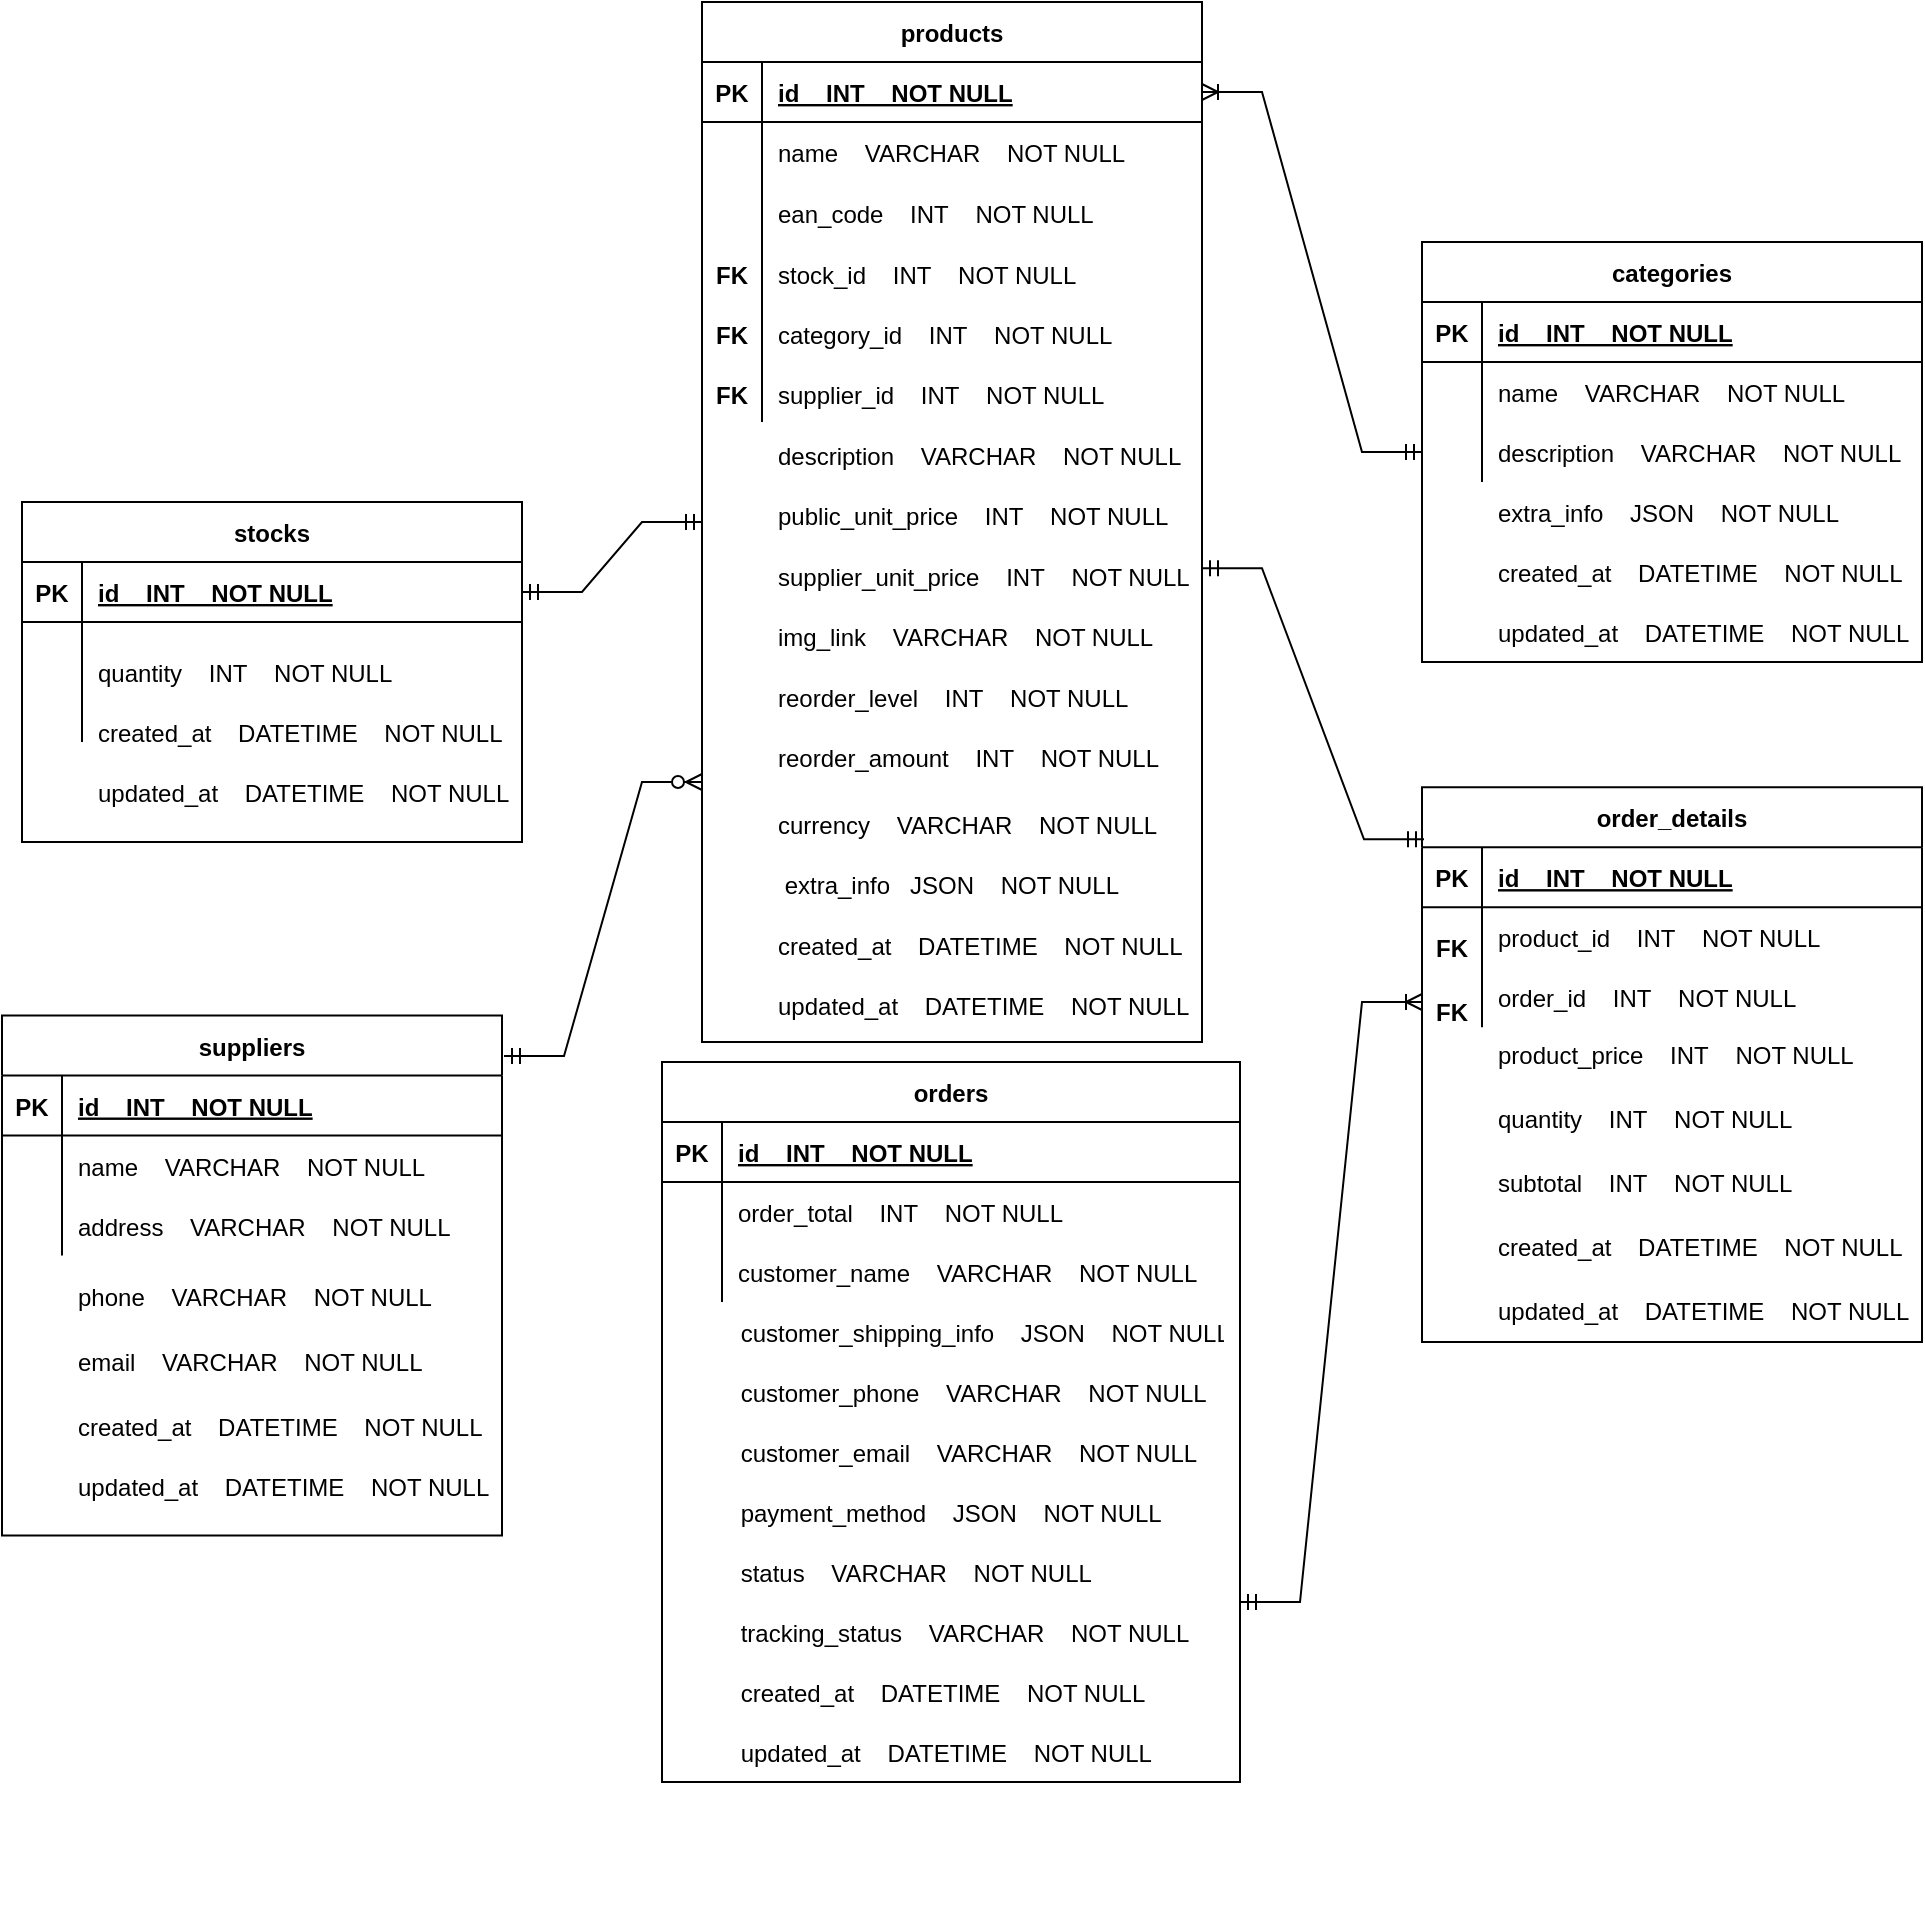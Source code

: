 <mxfile version="26.0.5">
  <diagram id="R2lEEEUBdFMjLlhIrx00" name="Page-1">
    <mxGraphModel dx="2074" dy="624" grid="1" gridSize="10" guides="1" tooltips="1" connect="1" arrows="1" fold="1" page="1" pageScale="1" pageWidth="850" pageHeight="1100" math="0" shadow="0" extFonts="Permanent Marker^https://fonts.googleapis.com/css?family=Permanent+Marker">
      <root>
        <mxCell id="0" />
        <mxCell id="1" parent="0" />
        <mxCell id="oDCol93xk47E9iByFCbb-89" value="" style="group;fontFamily=Helvetica;" parent="1" vertex="1" connectable="0">
          <mxGeometry x="-210" y="510" width="250" height="266.75" as="geometry" />
        </mxCell>
        <mxCell id="O599vIxPyZ5ag_olLyhW-19" value="" style="group;fontFamily=Helvetica;" parent="oDCol93xk47E9iByFCbb-89" vertex="1" connectable="0">
          <mxGeometry y="6.75" width="250" height="260" as="geometry" />
        </mxCell>
        <mxCell id="C-vyLk0tnHw3VtMMgP7b-13" value="suppliers" style="shape=table;startSize=30;container=1;collapsible=1;childLayout=tableLayout;fixedRows=1;rowLines=0;fontStyle=1;align=center;resizeLast=1;" parent="O599vIxPyZ5ag_olLyhW-19" vertex="1">
          <mxGeometry width="250" height="260" as="geometry" />
        </mxCell>
        <mxCell id="C-vyLk0tnHw3VtMMgP7b-14" value="" style="shape=partialRectangle;collapsible=0;dropTarget=0;pointerEvents=0;fillColor=none;points=[[0,0.5],[1,0.5]];portConstraint=eastwest;top=0;left=0;right=0;bottom=1;fontFamily=Helvetica;" parent="C-vyLk0tnHw3VtMMgP7b-13" vertex="1">
          <mxGeometry y="30" width="250" height="30" as="geometry" />
        </mxCell>
        <mxCell id="C-vyLk0tnHw3VtMMgP7b-15" value="PK" style="shape=partialRectangle;overflow=hidden;connectable=0;fillColor=none;top=0;left=0;bottom=0;right=0;fontStyle=1;fontFamily=Helvetica;" parent="C-vyLk0tnHw3VtMMgP7b-14" vertex="1">
          <mxGeometry width="30" height="30" as="geometry">
            <mxRectangle width="30" height="30" as="alternateBounds" />
          </mxGeometry>
        </mxCell>
        <mxCell id="C-vyLk0tnHw3VtMMgP7b-16" value="id    INT    NOT NULL" style="shape=partialRectangle;overflow=hidden;connectable=0;fillColor=none;top=0;left=0;bottom=0;right=0;align=left;spacingLeft=6;fontStyle=5;fontFamily=Helvetica;" parent="C-vyLk0tnHw3VtMMgP7b-14" vertex="1">
          <mxGeometry x="30" width="220" height="30" as="geometry">
            <mxRectangle width="220" height="30" as="alternateBounds" />
          </mxGeometry>
        </mxCell>
        <mxCell id="C-vyLk0tnHw3VtMMgP7b-17" value="" style="shape=partialRectangle;collapsible=0;dropTarget=0;pointerEvents=0;fillColor=none;points=[[0,0.5],[1,0.5]];portConstraint=eastwest;top=0;left=0;right=0;bottom=0;fontFamily=Helvetica;" parent="C-vyLk0tnHw3VtMMgP7b-13" vertex="1">
          <mxGeometry y="60" width="250" height="30" as="geometry" />
        </mxCell>
        <mxCell id="C-vyLk0tnHw3VtMMgP7b-18" value="" style="shape=partialRectangle;overflow=hidden;connectable=0;fillColor=none;top=0;left=0;bottom=0;right=0;fontFamily=Helvetica;" parent="C-vyLk0tnHw3VtMMgP7b-17" vertex="1">
          <mxGeometry width="30" height="30" as="geometry">
            <mxRectangle width="30" height="30" as="alternateBounds" />
          </mxGeometry>
        </mxCell>
        <mxCell id="C-vyLk0tnHw3VtMMgP7b-19" value="name    VARCHAR    NOT NULL" style="shape=partialRectangle;overflow=hidden;connectable=0;fillColor=none;top=0;left=0;bottom=0;right=0;align=left;spacingLeft=6;fontFamily=Helvetica;" parent="C-vyLk0tnHw3VtMMgP7b-17" vertex="1">
          <mxGeometry x="30" width="220" height="30" as="geometry">
            <mxRectangle width="220" height="30" as="alternateBounds" />
          </mxGeometry>
        </mxCell>
        <mxCell id="C-vyLk0tnHw3VtMMgP7b-20" value="" style="shape=partialRectangle;collapsible=0;dropTarget=0;pointerEvents=0;fillColor=none;points=[[0,0.5],[1,0.5]];portConstraint=eastwest;top=0;left=0;right=0;bottom=0;fontFamily=Helvetica;" parent="C-vyLk0tnHw3VtMMgP7b-13" vertex="1">
          <mxGeometry y="90" width="250" height="30" as="geometry" />
        </mxCell>
        <mxCell id="C-vyLk0tnHw3VtMMgP7b-21" value="" style="shape=partialRectangle;overflow=hidden;connectable=0;fillColor=none;top=0;left=0;bottom=0;right=0;fontFamily=Helvetica;" parent="C-vyLk0tnHw3VtMMgP7b-20" vertex="1">
          <mxGeometry width="30" height="30" as="geometry">
            <mxRectangle width="30" height="30" as="alternateBounds" />
          </mxGeometry>
        </mxCell>
        <mxCell id="C-vyLk0tnHw3VtMMgP7b-22" value="address    VARCHAR    NOT NULL" style="shape=partialRectangle;overflow=hidden;connectable=0;fillColor=none;top=0;left=0;bottom=0;right=0;align=left;spacingLeft=6;fontFamily=Helvetica;" parent="C-vyLk0tnHw3VtMMgP7b-20" vertex="1">
          <mxGeometry x="30" width="220" height="30" as="geometry">
            <mxRectangle width="220" height="30" as="alternateBounds" />
          </mxGeometry>
        </mxCell>
        <mxCell id="O599vIxPyZ5ag_olLyhW-18" value="" style="group;fontFamily=Helvetica;" parent="O599vIxPyZ5ag_olLyhW-19" vertex="1" connectable="0">
          <mxGeometry x="30" y="120" width="220" height="70" as="geometry" />
        </mxCell>
        <mxCell id="oDCol93xk47E9iByFCbb-34" value="phone    VARCHAR    NOT NULL" style="shape=partialRectangle;overflow=hidden;connectable=0;fillColor=none;top=0;left=0;bottom=0;right=0;align=left;spacingLeft=6;fontFamily=Helvetica;" parent="O599vIxPyZ5ag_olLyhW-18" vertex="1">
          <mxGeometry width="220" height="40" as="geometry">
            <mxRectangle width="220" height="30" as="alternateBounds" />
          </mxGeometry>
        </mxCell>
        <mxCell id="oDCol93xk47E9iByFCbb-35" value="email    VARCHAR    NOT NULL" style="shape=partialRectangle;overflow=hidden;connectable=0;fillColor=none;top=0;left=0;bottom=0;right=0;align=left;spacingLeft=6;fontFamily=Helvetica;" parent="O599vIxPyZ5ag_olLyhW-18" vertex="1">
          <mxGeometry y="35" width="220" height="35" as="geometry">
            <mxRectangle width="220" height="30" as="alternateBounds" />
          </mxGeometry>
        </mxCell>
        <mxCell id="CiDl6XAIIdeiYuVBN_p--7" value="created_at    DATETIME    NOT NULL" style="shape=partialRectangle;overflow=hidden;connectable=0;fillColor=none;top=0;left=0;bottom=0;right=0;align=left;spacingLeft=6;fontFamily=Helvetica;" parent="O599vIxPyZ5ag_olLyhW-19" vertex="1">
          <mxGeometry x="30" y="190" width="220" height="30" as="geometry">
            <mxRectangle width="220" height="30" as="alternateBounds" />
          </mxGeometry>
        </mxCell>
        <mxCell id="CiDl6XAIIdeiYuVBN_p--8" value="updated_at    DATETIME    NOT NULL" style="shape=partialRectangle;overflow=hidden;connectable=0;fillColor=none;top=0;left=0;bottom=0;right=0;align=left;spacingLeft=6;fontFamily=Helvetica;" parent="O599vIxPyZ5ag_olLyhW-19" vertex="1">
          <mxGeometry x="30" y="220" width="220" height="30" as="geometry">
            <mxRectangle width="220" height="30" as="alternateBounds" />
          </mxGeometry>
        </mxCell>
        <mxCell id="kDhygVRO_tqBMdC2wP5P-2" value="" style="group;fontFamily=Helvetica;" parent="1" vertex="1" connectable="0">
          <mxGeometry x="140" y="40" width="610" height="650" as="geometry" />
        </mxCell>
        <mxCell id="C-vyLk0tnHw3VtMMgP7b-23" value="products" style="shape=table;startSize=30;container=1;collapsible=1;childLayout=tableLayout;fixedRows=1;rowLines=0;fontStyle=1;align=center;resizeLast=1;" parent="kDhygVRO_tqBMdC2wP5P-2" vertex="1">
          <mxGeometry y="-30" width="250" height="520" as="geometry">
            <mxRectangle width="90" height="30" as="alternateBounds" />
          </mxGeometry>
        </mxCell>
        <mxCell id="C-vyLk0tnHw3VtMMgP7b-24" value="" style="shape=partialRectangle;collapsible=0;dropTarget=0;pointerEvents=0;fillColor=none;points=[[0,0.5],[1,0.5]];portConstraint=eastwest;top=0;left=0;right=0;bottom=1;fontFamily=Helvetica;" parent="C-vyLk0tnHw3VtMMgP7b-23" vertex="1">
          <mxGeometry y="30" width="250" height="30" as="geometry" />
        </mxCell>
        <mxCell id="C-vyLk0tnHw3VtMMgP7b-25" value="PK" style="shape=partialRectangle;overflow=hidden;connectable=0;fillColor=none;top=0;left=0;bottom=0;right=0;fontStyle=1;fontFamily=Helvetica;" parent="C-vyLk0tnHw3VtMMgP7b-24" vertex="1">
          <mxGeometry width="30" height="30" as="geometry">
            <mxRectangle width="30" height="30" as="alternateBounds" />
          </mxGeometry>
        </mxCell>
        <mxCell id="C-vyLk0tnHw3VtMMgP7b-26" value="id    INT    NOT NULL " style="shape=partialRectangle;overflow=hidden;connectable=0;fillColor=none;top=0;left=0;bottom=0;right=0;align=left;spacingLeft=6;fontStyle=5;fontFamily=Helvetica;" parent="C-vyLk0tnHw3VtMMgP7b-24" vertex="1">
          <mxGeometry x="30" width="220" height="30" as="geometry">
            <mxRectangle width="220" height="30" as="alternateBounds" />
          </mxGeometry>
        </mxCell>
        <mxCell id="C-vyLk0tnHw3VtMMgP7b-27" value="" style="shape=partialRectangle;collapsible=0;dropTarget=0;pointerEvents=0;fillColor=none;points=[[0,0.5],[1,0.5]];portConstraint=eastwest;top=0;left=0;right=0;bottom=0;fontFamily=Helvetica;" parent="C-vyLk0tnHw3VtMMgP7b-23" vertex="1">
          <mxGeometry y="60" width="250" height="30" as="geometry" />
        </mxCell>
        <mxCell id="C-vyLk0tnHw3VtMMgP7b-28" value="" style="shape=partialRectangle;overflow=hidden;connectable=0;fillColor=none;top=0;left=0;bottom=0;right=0;fontFamily=Helvetica;" parent="C-vyLk0tnHw3VtMMgP7b-27" vertex="1">
          <mxGeometry width="30" height="30" as="geometry">
            <mxRectangle width="30" height="30" as="alternateBounds" />
          </mxGeometry>
        </mxCell>
        <mxCell id="C-vyLk0tnHw3VtMMgP7b-29" value="name    VARCHAR    NOT NULL" style="shape=partialRectangle;overflow=hidden;connectable=0;fillColor=none;top=0;left=0;bottom=0;right=0;align=left;spacingLeft=6;fontFamily=Helvetica;" parent="C-vyLk0tnHw3VtMMgP7b-27" vertex="1">
          <mxGeometry x="30" width="220" height="30" as="geometry">
            <mxRectangle width="220" height="30" as="alternateBounds" />
          </mxGeometry>
        </mxCell>
        <mxCell id="oDCol93xk47E9iByFCbb-23" value="description    VARCHAR    NOT NULL" style="shape=partialRectangle;overflow=hidden;connectable=0;fillColor=none;top=0;left=0;bottom=0;right=0;align=left;spacingLeft=6;fontFamily=Helvetica;" parent="kDhygVRO_tqBMdC2wP5P-2" vertex="1">
          <mxGeometry x="30" y="181.286" width="220" height="30.214" as="geometry" />
        </mxCell>
        <mxCell id="oDCol93xk47E9iByFCbb-24" value="public_unit_price    INT    NOT NULL" style="shape=partialRectangle;overflow=hidden;connectable=0;fillColor=none;top=0;left=0;bottom=0;right=0;align=left;spacingLeft=6;fontFamily=Helvetica;" parent="kDhygVRO_tqBMdC2wP5P-2" vertex="1">
          <mxGeometry x="30" y="211.5" width="220" height="30.214" as="geometry" />
        </mxCell>
        <mxCell id="oDCol93xk47E9iByFCbb-25" value="supplier_unit_price    INT    NOT NULL" style="shape=partialRectangle;overflow=hidden;connectable=0;fillColor=none;top=0;left=0;bottom=0;right=0;align=left;spacingLeft=6;fontFamily=Helvetica;" parent="kDhygVRO_tqBMdC2wP5P-2" vertex="1">
          <mxGeometry x="30" y="241.714" width="220" height="30.214" as="geometry" />
        </mxCell>
        <mxCell id="oDCol93xk47E9iByFCbb-26" value="created_at    DATETIME    NOT NULL" style="shape=partialRectangle;overflow=hidden;connectable=0;fillColor=none;top=0;left=0;bottom=0;right=0;align=left;spacingLeft=6;fontFamily=Helvetica;" parent="kDhygVRO_tqBMdC2wP5P-2" vertex="1">
          <mxGeometry x="30" y="426.251" width="220" height="30.214" as="geometry" />
        </mxCell>
        <mxCell id="oDCol93xk47E9iByFCbb-27" value="reorder_level    INT    NOT NULL" style="shape=partialRectangle;overflow=hidden;connectable=0;fillColor=none;top=0;left=0;bottom=0;right=0;align=left;spacingLeft=6;fontFamily=Helvetica;" parent="kDhygVRO_tqBMdC2wP5P-2" vertex="1">
          <mxGeometry x="30" y="302.143" width="220" height="30.214" as="geometry" />
        </mxCell>
        <mxCell id="oDCol93xk47E9iByFCbb-28" value="updated_at    DATETIME    NOT NULL" style="shape=partialRectangle;overflow=hidden;connectable=0;fillColor=none;top=0;left=0;bottom=0;right=0;align=left;spacingLeft=6;fontFamily=Helvetica;" parent="kDhygVRO_tqBMdC2wP5P-2" vertex="1">
          <mxGeometry x="30" y="456.466" width="220" height="30.214" as="geometry" />
        </mxCell>
        <mxCell id="oDCol93xk47E9iByFCbb-29" value="img_link    VARCHAR    NOT NULL" style="shape=partialRectangle;overflow=hidden;connectable=0;fillColor=none;top=0;left=0;bottom=0;right=0;align=left;spacingLeft=6;fontFamily=Helvetica;" parent="kDhygVRO_tqBMdC2wP5P-2" vertex="1">
          <mxGeometry x="30" y="271.929" width="220" height="30.214" as="geometry" />
        </mxCell>
        <mxCell id="oDCol93xk47E9iByFCbb-30" value=" extra_info   JSON    NOT NULL" style="shape=partialRectangle;overflow=hidden;connectable=0;fillColor=none;top=0;left=0;bottom=0;right=0;align=left;spacingLeft=6;fontFamily=Helvetica;" parent="kDhygVRO_tqBMdC2wP5P-2" vertex="1">
          <mxGeometry x="30" y="396.04" width="220" height="30.21" as="geometry" />
        </mxCell>
        <mxCell id="oDCol93xk47E9iByFCbb-31" value="category_id    INT    NOT NULL" style="shape=partialRectangle;overflow=hidden;connectable=0;fillColor=none;top=0;left=0;bottom=0;right=0;align=left;spacingLeft=6;fontFamily=Helvetica;" parent="kDhygVRO_tqBMdC2wP5P-2" vertex="1">
          <mxGeometry x="30" y="120.857" width="220" height="30.214" as="geometry" />
        </mxCell>
        <mxCell id="oDCol93xk47E9iByFCbb-32" value="supplier_id    INT    NOT NULL" style="shape=partialRectangle;overflow=hidden;connectable=0;fillColor=none;top=0;left=0;bottom=0;right=0;align=left;spacingLeft=6;fontFamily=Helvetica;" parent="kDhygVRO_tqBMdC2wP5P-2" vertex="1">
          <mxGeometry x="30" y="151.071" width="220" height="30.214" as="geometry" />
        </mxCell>
        <mxCell id="oDCol93xk47E9iByFCbb-88" value="ean_code    INT    NOT NULL" style="shape=partialRectangle;overflow=hidden;connectable=0;fillColor=none;top=0;left=0;bottom=0;right=0;align=left;spacingLeft=6;fontFamily=Helvetica;" parent="kDhygVRO_tqBMdC2wP5P-2" vertex="1">
          <mxGeometry x="30" y="60.433" width="220" height="30.214" as="geometry" />
        </mxCell>
        <mxCell id="kDhygVRO_tqBMdC2wP5P-10" value="FK" style="shape=partialRectangle;overflow=hidden;connectable=0;fillColor=none;top=0;left=0;bottom=0;right=0;fontStyle=1;" parent="kDhygVRO_tqBMdC2wP5P-2" vertex="1">
          <mxGeometry y="120.857" width="30" height="30.214" as="geometry">
            <mxRectangle width="30" height="30" as="alternateBounds" />
          </mxGeometry>
        </mxCell>
        <mxCell id="kDhygVRO_tqBMdC2wP5P-8" value="" style="endArrow=none;html=1;rounded=0;fontFamily=Helvetica;" parent="kDhygVRO_tqBMdC2wP5P-2" edge="1">
          <mxGeometry width="50" height="50" relative="1" as="geometry">
            <mxPoint x="30" y="180" as="sourcePoint" />
            <mxPoint x="30" y="50" as="targetPoint" />
          </mxGeometry>
        </mxCell>
        <mxCell id="kDhygVRO_tqBMdC2wP5P-11" value="FK" style="shape=partialRectangle;overflow=hidden;connectable=0;fillColor=none;top=0;left=0;bottom=0;right=0;fontStyle=1;" parent="kDhygVRO_tqBMdC2wP5P-2" vertex="1">
          <mxGeometry y="151.071" width="30" height="30.214" as="geometry">
            <mxRectangle width="30" height="30" as="alternateBounds" />
          </mxGeometry>
        </mxCell>
        <mxCell id="O599vIxPyZ5ag_olLyhW-21" value="" style="group;fontFamily=Helvetica;" parent="kDhygVRO_tqBMdC2wP5P-2" vertex="1" connectable="0">
          <mxGeometry x="360" y="362.57" width="250" height="277.43" as="geometry" />
        </mxCell>
        <mxCell id="oDCol93xk47E9iByFCbb-73" value="order_details" style="shape=table;startSize=30;container=1;collapsible=1;childLayout=tableLayout;fixedRows=1;rowLines=0;fontStyle=1;align=center;resizeLast=1;" parent="O599vIxPyZ5ag_olLyhW-21" vertex="1">
          <mxGeometry y="-0.004" width="250" height="277.43" as="geometry" />
        </mxCell>
        <mxCell id="oDCol93xk47E9iByFCbb-74" value="" style="shape=partialRectangle;collapsible=0;dropTarget=0;pointerEvents=0;fillColor=none;points=[[0,0.5],[1,0.5]];portConstraint=eastwest;top=0;left=0;right=0;bottom=1;fontFamily=Helvetica;" parent="oDCol93xk47E9iByFCbb-73" vertex="1">
          <mxGeometry y="30" width="250" height="30" as="geometry" />
        </mxCell>
        <mxCell id="oDCol93xk47E9iByFCbb-75" value="PK" style="shape=partialRectangle;overflow=hidden;connectable=0;fillColor=none;top=0;left=0;bottom=0;right=0;fontStyle=1;fontFamily=Helvetica;" parent="oDCol93xk47E9iByFCbb-74" vertex="1">
          <mxGeometry width="30" height="30" as="geometry">
            <mxRectangle width="30" height="30" as="alternateBounds" />
          </mxGeometry>
        </mxCell>
        <mxCell id="oDCol93xk47E9iByFCbb-76" value="id    INT    NOT NULL" style="shape=partialRectangle;overflow=hidden;connectable=0;fillColor=none;top=0;left=0;bottom=0;right=0;align=left;spacingLeft=6;fontStyle=5;fontFamily=Helvetica;" parent="oDCol93xk47E9iByFCbb-74" vertex="1">
          <mxGeometry x="30" width="220" height="30" as="geometry">
            <mxRectangle width="220" height="30" as="alternateBounds" />
          </mxGeometry>
        </mxCell>
        <mxCell id="oDCol93xk47E9iByFCbb-77" value="" style="shape=partialRectangle;collapsible=0;dropTarget=0;pointerEvents=0;fillColor=none;points=[[0,0.5],[1,0.5]];portConstraint=eastwest;top=0;left=0;right=0;bottom=0;fontFamily=Helvetica;" parent="oDCol93xk47E9iByFCbb-73" vertex="1">
          <mxGeometry y="60" width="250" height="30" as="geometry" />
        </mxCell>
        <mxCell id="oDCol93xk47E9iByFCbb-78" value="" style="shape=partialRectangle;overflow=hidden;connectable=0;fillColor=none;top=0;left=0;bottom=0;right=0;fontFamily=Helvetica;" parent="oDCol93xk47E9iByFCbb-77" vertex="1">
          <mxGeometry width="30" height="30" as="geometry">
            <mxRectangle width="30" height="30" as="alternateBounds" />
          </mxGeometry>
        </mxCell>
        <mxCell id="oDCol93xk47E9iByFCbb-79" value="product_id    INT    NOT NULL" style="shape=partialRectangle;overflow=hidden;connectable=0;fillColor=none;top=0;left=0;bottom=0;right=0;align=left;spacingLeft=6;fontFamily=Helvetica;" parent="oDCol93xk47E9iByFCbb-77" vertex="1">
          <mxGeometry x="30" width="220" height="30" as="geometry">
            <mxRectangle width="220" height="30" as="alternateBounds" />
          </mxGeometry>
        </mxCell>
        <mxCell id="oDCol93xk47E9iByFCbb-80" value="" style="shape=partialRectangle;collapsible=0;dropTarget=0;pointerEvents=0;fillColor=none;points=[[0,0.5],[1,0.5]];portConstraint=eastwest;top=0;left=0;right=0;bottom=0;fontFamily=Helvetica;" parent="oDCol93xk47E9iByFCbb-73" vertex="1">
          <mxGeometry y="90" width="250" height="30" as="geometry" />
        </mxCell>
        <mxCell id="oDCol93xk47E9iByFCbb-81" value="" style="shape=partialRectangle;overflow=hidden;connectable=0;fillColor=none;top=0;left=0;bottom=0;right=0;fontFamily=Helvetica;" parent="oDCol93xk47E9iByFCbb-80" vertex="1">
          <mxGeometry width="30" height="30" as="geometry">
            <mxRectangle width="30" height="30" as="alternateBounds" />
          </mxGeometry>
        </mxCell>
        <mxCell id="oDCol93xk47E9iByFCbb-82" value="order_id    INT    NOT NULL" style="shape=partialRectangle;overflow=hidden;connectable=0;fillColor=none;top=0;left=0;bottom=0;right=0;align=left;spacingLeft=6;fontFamily=Helvetica;" parent="oDCol93xk47E9iByFCbb-80" vertex="1">
          <mxGeometry x="30" width="220" height="30" as="geometry">
            <mxRectangle width="220" height="30" as="alternateBounds" />
          </mxGeometry>
        </mxCell>
        <mxCell id="oDCol93xk47E9iByFCbb-83" value="product_price    INT    NOT NULL" style="shape=partialRectangle;overflow=hidden;connectable=0;fillColor=none;top=0;left=0;bottom=0;right=0;align=left;spacingLeft=6;fontFamily=Helvetica;" parent="O599vIxPyZ5ag_olLyhW-21" vertex="1">
          <mxGeometry x="30" y="117.372" width="220" height="32.011" as="geometry">
            <mxRectangle width="220" height="30" as="alternateBounds" />
          </mxGeometry>
        </mxCell>
        <mxCell id="oDCol93xk47E9iByFCbb-84" value="created_at    DATETIME    NOT NULL" style="shape=partialRectangle;overflow=hidden;connectable=0;fillColor=none;top=0;left=0;bottom=0;right=0;align=left;spacingLeft=6;fontFamily=Helvetica;" parent="O599vIxPyZ5ag_olLyhW-21" vertex="1">
          <mxGeometry x="30" y="213.408" width="220" height="32.011" as="geometry">
            <mxRectangle width="220" height="30" as="alternateBounds" />
          </mxGeometry>
        </mxCell>
        <mxCell id="oDCol93xk47E9iByFCbb-85" value="updated_at    DATETIME    NOT NULL" style="shape=partialRectangle;overflow=hidden;connectable=0;fillColor=none;top=0;left=0;bottom=0;right=0;align=left;spacingLeft=6;fontFamily=Helvetica;" parent="O599vIxPyZ5ag_olLyhW-21" vertex="1">
          <mxGeometry x="30" y="245.419" width="220" height="32.011" as="geometry">
            <mxRectangle width="220" height="30" as="alternateBounds" />
          </mxGeometry>
        </mxCell>
        <mxCell id="O599vIxPyZ5ag_olLyhW-14" value="FK" style="shape=partialRectangle;overflow=hidden;connectable=0;fillColor=none;top=0;left=0;bottom=0;right=0;fontStyle=1;" parent="O599vIxPyZ5ag_olLyhW-21" vertex="1">
          <mxGeometry y="96.033" width="30" height="32.011" as="geometry">
            <mxRectangle width="30" height="30" as="alternateBounds" />
          </mxGeometry>
        </mxCell>
        <mxCell id="O599vIxPyZ5ag_olLyhW-15" value="FK" style="shape=partialRectangle;overflow=hidden;connectable=0;fillColor=none;top=0;left=0;bottom=0;right=0;fontStyle=1;" parent="O599vIxPyZ5ag_olLyhW-21" vertex="1">
          <mxGeometry y="64.022" width="30" height="32.011" as="geometry">
            <mxRectangle width="30" height="30" as="alternateBounds" />
          </mxGeometry>
        </mxCell>
        <mxCell id="O599vIxPyZ5ag_olLyhW-39" value="" style="edgeStyle=entityRelationEdgeStyle;fontSize=12;html=1;endArrow=ERmandOne;startArrow=ERmandOne;rounded=0;fontFamily=Helvetica;entryX=0.004;entryY=0.094;entryDx=0;entryDy=0;entryPerimeter=0;" parent="O599vIxPyZ5ag_olLyhW-21" target="oDCol93xk47E9iByFCbb-73" edge="1">
          <mxGeometry width="100" height="100" relative="1" as="geometry">
            <mxPoint x="-110" y="-109.446" as="sourcePoint" />
            <mxPoint x="40" y="74.693" as="targetPoint" />
          </mxGeometry>
        </mxCell>
        <mxCell id="BYUq-BWb-VE4caVqqk3J-11" value="quantity    INT    NOT NULL" style="shape=partialRectangle;overflow=hidden;connectable=0;fillColor=none;top=0;left=0;bottom=0;right=0;align=left;spacingLeft=6;fontFamily=Helvetica;" vertex="1" parent="O599vIxPyZ5ag_olLyhW-21">
          <mxGeometry x="30" y="149.383" width="220" height="32.011" as="geometry">
            <mxRectangle width="220" height="30" as="alternateBounds" />
          </mxGeometry>
        </mxCell>
        <mxCell id="BYUq-BWb-VE4caVqqk3J-12" value="subtotal    INT    NOT NULL" style="shape=partialRectangle;overflow=hidden;connectable=0;fillColor=none;top=0;left=0;bottom=0;right=0;align=left;spacingLeft=6;fontFamily=Helvetica;" vertex="1" parent="O599vIxPyZ5ag_olLyhW-21">
          <mxGeometry x="30" y="181.399" width="220" height="32.011" as="geometry">
            <mxRectangle width="220" height="30" as="alternateBounds" />
          </mxGeometry>
        </mxCell>
        <mxCell id="O599vIxPyZ5ag_olLyhW-33" value="" style="edgeStyle=entityRelationEdgeStyle;fontSize=12;html=1;endArrow=ERoneToMany;startArrow=ERmandOne;rounded=0;exitX=1;exitY=0.75;exitDx=0;exitDy=0;fontFamily=Helvetica;" parent="kDhygVRO_tqBMdC2wP5P-2" source="oDCol93xk47E9iByFCbb-48" edge="1">
          <mxGeometry width="100" height="100" relative="1" as="geometry">
            <mxPoint x="259" y="705.75" as="sourcePoint" />
            <mxPoint x="360" y="470" as="targetPoint" />
          </mxGeometry>
        </mxCell>
        <mxCell id="BYUq-BWb-VE4caVqqk3J-2" value="FK" style="shape=partialRectangle;overflow=hidden;connectable=0;fillColor=none;top=0;left=0;bottom=0;right=0;fontStyle=1;" vertex="1" parent="kDhygVRO_tqBMdC2wP5P-2">
          <mxGeometry y="90.647" width="30" height="30.214" as="geometry">
            <mxRectangle width="30" height="30" as="alternateBounds" />
          </mxGeometry>
        </mxCell>
        <mxCell id="BYUq-BWb-VE4caVqqk3J-3" value="stock_id    INT    NOT NULL" style="shape=partialRectangle;overflow=hidden;connectable=0;fillColor=none;top=0;left=0;bottom=0;right=0;align=left;spacingLeft=6;fontFamily=Helvetica;" vertex="1" parent="kDhygVRO_tqBMdC2wP5P-2">
          <mxGeometry x="30" y="90.647" width="220" height="30.214" as="geometry" />
        </mxCell>
        <mxCell id="BYUq-BWb-VE4caVqqk3J-4" value="reorder_amount    INT    NOT NULL" style="shape=partialRectangle;overflow=hidden;connectable=0;fillColor=none;top=0;left=0;bottom=0;right=0;align=left;spacingLeft=6;fontFamily=Helvetica;" vertex="1" parent="kDhygVRO_tqBMdC2wP5P-2">
          <mxGeometry x="30" y="332.353" width="220" height="30.214" as="geometry" />
        </mxCell>
        <mxCell id="BYUq-BWb-VE4caVqqk3J-5" value="currency    VARCHAR    NOT NULL" style="shape=partialRectangle;overflow=hidden;connectable=0;fillColor=none;top=0;left=0;bottom=0;right=0;align=left;spacingLeft=6;fontFamily=Helvetica;" vertex="1" parent="kDhygVRO_tqBMdC2wP5P-2">
          <mxGeometry x="30" y="365.823" width="220" height="30.214" as="geometry" />
        </mxCell>
        <mxCell id="O599vIxPyZ5ag_olLyhW-17" value="y" style="group;fontFamily=Helvetica;" parent="1" vertex="1" connectable="0">
          <mxGeometry x="500" y="140" width="250" height="210" as="geometry" />
        </mxCell>
        <mxCell id="C-vyLk0tnHw3VtMMgP7b-2" value="categories" style="shape=table;startSize=30;container=1;collapsible=1;childLayout=tableLayout;fixedRows=1;rowLines=0;fontStyle=1;align=center;resizeLast=1;" parent="O599vIxPyZ5ag_olLyhW-17" vertex="1">
          <mxGeometry y="-10" width="250" height="210" as="geometry" />
        </mxCell>
        <mxCell id="C-vyLk0tnHw3VtMMgP7b-3" value="" style="shape=partialRectangle;collapsible=0;dropTarget=0;pointerEvents=0;fillColor=none;points=[[0,0.5],[1,0.5]];portConstraint=eastwest;top=0;left=0;right=0;bottom=1;fontFamily=Helvetica;" parent="C-vyLk0tnHw3VtMMgP7b-2" vertex="1">
          <mxGeometry y="30" width="250" height="30" as="geometry" />
        </mxCell>
        <mxCell id="C-vyLk0tnHw3VtMMgP7b-4" value="PK" style="shape=partialRectangle;overflow=hidden;connectable=0;fillColor=none;top=0;left=0;bottom=0;right=0;fontStyle=1;fontFamily=Helvetica;" parent="C-vyLk0tnHw3VtMMgP7b-3" vertex="1">
          <mxGeometry width="30" height="30" as="geometry">
            <mxRectangle width="30" height="30" as="alternateBounds" />
          </mxGeometry>
        </mxCell>
        <mxCell id="C-vyLk0tnHw3VtMMgP7b-5" value="id    INT    NOT NULL" style="shape=partialRectangle;overflow=hidden;connectable=0;fillColor=none;top=0;left=0;bottom=0;right=0;align=left;spacingLeft=6;fontStyle=5;fontFamily=Helvetica;" parent="C-vyLk0tnHw3VtMMgP7b-3" vertex="1">
          <mxGeometry x="30" width="220" height="30" as="geometry">
            <mxRectangle width="220" height="30" as="alternateBounds" />
          </mxGeometry>
        </mxCell>
        <mxCell id="C-vyLk0tnHw3VtMMgP7b-6" value="" style="shape=partialRectangle;collapsible=0;dropTarget=0;pointerEvents=0;fillColor=none;points=[[0,0.5],[1,0.5]];portConstraint=eastwest;top=0;left=0;right=0;bottom=0;fontFamily=Helvetica;" parent="C-vyLk0tnHw3VtMMgP7b-2" vertex="1">
          <mxGeometry y="60" width="250" height="30" as="geometry" />
        </mxCell>
        <mxCell id="C-vyLk0tnHw3VtMMgP7b-7" value="" style="shape=partialRectangle;overflow=hidden;connectable=0;fillColor=none;top=0;left=0;bottom=0;right=0;fontFamily=Helvetica;" parent="C-vyLk0tnHw3VtMMgP7b-6" vertex="1">
          <mxGeometry width="30" height="30" as="geometry">
            <mxRectangle width="30" height="30" as="alternateBounds" />
          </mxGeometry>
        </mxCell>
        <mxCell id="C-vyLk0tnHw3VtMMgP7b-8" value="name    VARCHAR    NOT NULL" style="shape=partialRectangle;overflow=hidden;connectable=0;fillColor=none;top=0;left=0;bottom=0;right=0;align=left;spacingLeft=6;fontFamily=Helvetica;" parent="C-vyLk0tnHw3VtMMgP7b-6" vertex="1">
          <mxGeometry x="30" width="220" height="30" as="geometry">
            <mxRectangle width="220" height="30" as="alternateBounds" />
          </mxGeometry>
        </mxCell>
        <mxCell id="C-vyLk0tnHw3VtMMgP7b-9" value="" style="shape=partialRectangle;collapsible=0;dropTarget=0;pointerEvents=0;fillColor=none;points=[[0,0.5],[1,0.5]];portConstraint=eastwest;top=0;left=0;right=0;bottom=0;fontFamily=Helvetica;" parent="C-vyLk0tnHw3VtMMgP7b-2" vertex="1">
          <mxGeometry y="90" width="250" height="30" as="geometry" />
        </mxCell>
        <mxCell id="C-vyLk0tnHw3VtMMgP7b-10" value="" style="shape=partialRectangle;overflow=hidden;connectable=0;fillColor=none;top=0;left=0;bottom=0;right=0;fontFamily=Helvetica;" parent="C-vyLk0tnHw3VtMMgP7b-9" vertex="1">
          <mxGeometry width="30" height="30" as="geometry">
            <mxRectangle width="30" height="30" as="alternateBounds" />
          </mxGeometry>
        </mxCell>
        <mxCell id="C-vyLk0tnHw3VtMMgP7b-11" value="description    VARCHAR    NOT NULL" style="shape=partialRectangle;overflow=hidden;connectable=0;fillColor=none;top=0;left=0;bottom=0;right=0;align=left;spacingLeft=6;fontFamily=Helvetica;" parent="C-vyLk0tnHw3VtMMgP7b-9" vertex="1">
          <mxGeometry x="30" width="220" height="30" as="geometry">
            <mxRectangle width="220" height="30" as="alternateBounds" />
          </mxGeometry>
        </mxCell>
        <mxCell id="oDCol93xk47E9iByFCbb-91" value="extra_info    JSON    NOT NULL" style="shape=partialRectangle;overflow=hidden;connectable=0;fillColor=none;top=0;left=0;bottom=0;right=0;align=left;spacingLeft=6;fontFamily=Helvetica;" parent="O599vIxPyZ5ag_olLyhW-17" vertex="1">
          <mxGeometry x="30" y="110" width="220" height="30" as="geometry">
            <mxRectangle width="220" height="30" as="alternateBounds" />
          </mxGeometry>
        </mxCell>
        <mxCell id="CiDl6XAIIdeiYuVBN_p--2" value="created_at    DATETIME    NOT NULL" style="shape=partialRectangle;overflow=hidden;connectable=0;fillColor=none;top=0;left=0;bottom=0;right=0;align=left;spacingLeft=6;fontFamily=Helvetica;" parent="O599vIxPyZ5ag_olLyhW-17" vertex="1">
          <mxGeometry x="30" y="140" width="220" height="30" as="geometry" />
        </mxCell>
        <mxCell id="CiDl6XAIIdeiYuVBN_p--4" value="updated_at    DATETIME    NOT NULL" style="shape=partialRectangle;overflow=hidden;connectable=0;fillColor=none;top=0;left=0;bottom=0;right=0;align=left;spacingLeft=6;fontFamily=Helvetica;" parent="O599vIxPyZ5ag_olLyhW-17" vertex="1">
          <mxGeometry x="30" y="170" width="220" height="30" as="geometry" />
        </mxCell>
        <mxCell id="O599vIxPyZ5ag_olLyhW-28" value="" style="edgeStyle=entityRelationEdgeStyle;fontSize=12;html=1;endArrow=ERoneToMany;startArrow=ERmandOne;rounded=0;exitX=0;exitY=0.5;exitDx=0;exitDy=0;entryX=1;entryY=0.5;entryDx=0;entryDy=0;fontFamily=Helvetica;" parent="1" source="C-vyLk0tnHw3VtMMgP7b-9" target="C-vyLk0tnHw3VtMMgP7b-24" edge="1">
          <mxGeometry width="100" height="100" relative="1" as="geometry">
            <mxPoint x="770" y="640" as="sourcePoint" />
            <mxPoint x="870" y="540" as="targetPoint" />
            <Array as="points">
              <mxPoint x="420" y="140" />
            </Array>
          </mxGeometry>
        </mxCell>
        <mxCell id="O599vIxPyZ5ag_olLyhW-31" value="" style="edgeStyle=entityRelationEdgeStyle;fontSize=12;html=1;endArrow=ERmandOne;startArrow=ERmandOne;rounded=0;exitX=1;exitY=0.5;exitDx=0;exitDy=0;entryX=0;entryY=0.5;entryDx=0;entryDy=0;fontFamily=Helvetica;" parent="1" source="oDCol93xk47E9iByFCbb-38" target="C-vyLk0tnHw3VtMMgP7b-23" edge="1">
          <mxGeometry width="100" height="100" relative="1" as="geometry">
            <mxPoint x="20" y="610" as="sourcePoint" />
            <mxPoint x="110" y="260" as="targetPoint" />
            <Array as="points">
              <mxPoint x="-330" y="447" />
              <mxPoint x="-175" y="457" />
              <mxPoint x="-145" y="347" />
              <mxPoint x="-145" y="367" />
              <mxPoint x="-170" y="337" />
            </Array>
          </mxGeometry>
        </mxCell>
        <mxCell id="oDCol93xk47E9iByFCbb-70" value="" style="group;fontFamily=Helvetica;" parent="1" vertex="1" connectable="0">
          <mxGeometry x="80" y="610" width="329" height="360" as="geometry" />
        </mxCell>
        <mxCell id="O599vIxPyZ5ag_olLyhW-22" value="" style="group;fontFamily=Helvetica;" parent="oDCol93xk47E9iByFCbb-70" vertex="1" connectable="0">
          <mxGeometry x="40" y="-70" width="289" height="360" as="geometry" />
        </mxCell>
        <mxCell id="oDCol93xk47E9iByFCbb-58" value="customer_shipping_info    JSON    NOT NULL" style="shape=partialRectangle;overflow=hidden;connectable=0;fillColor=none;top=0;left=0;bottom=0;right=0;align=left;spacingLeft=6;fontFamily=Helvetica;" parent="O599vIxPyZ5ag_olLyhW-22" vertex="1">
          <mxGeometry x="31.333" y="120" width="250.667" height="30" as="geometry">
            <mxRectangle width="240" height="30" as="alternateBounds" />
          </mxGeometry>
        </mxCell>
        <mxCell id="oDCol93xk47E9iByFCbb-59" value="customer_phone    VARCHAR    NOT NULL" style="shape=partialRectangle;overflow=hidden;connectable=0;fillColor=none;top=0;left=0;bottom=0;right=0;align=left;spacingLeft=6;fontFamily=Helvetica;" parent="O599vIxPyZ5ag_olLyhW-22" vertex="1">
          <mxGeometry x="31.333" y="150" width="250.667" height="30" as="geometry">
            <mxRectangle width="240" height="30" as="alternateBounds" />
          </mxGeometry>
        </mxCell>
        <mxCell id="oDCol93xk47E9iByFCbb-60" value="customer_email    VARCHAR    NOT NULL" style="shape=partialRectangle;overflow=hidden;connectable=0;fillColor=none;top=0;left=0;bottom=0;right=0;align=left;spacingLeft=6;fontFamily=Helvetica;" parent="O599vIxPyZ5ag_olLyhW-22" vertex="1">
          <mxGeometry x="31.33" y="180" width="250.67" height="30" as="geometry">
            <mxRectangle width="240" height="30" as="alternateBounds" />
          </mxGeometry>
        </mxCell>
        <mxCell id="oDCol93xk47E9iByFCbb-61" value="payment_method    JSON    NOT NULL" style="shape=partialRectangle;overflow=hidden;connectable=0;fillColor=none;top=0;left=0;bottom=0;right=0;align=left;spacingLeft=6;fontFamily=Helvetica;" parent="O599vIxPyZ5ag_olLyhW-22" vertex="1">
          <mxGeometry x="31.333" y="210" width="250.667" height="30" as="geometry">
            <mxRectangle width="240" height="30" as="alternateBounds" />
          </mxGeometry>
        </mxCell>
        <mxCell id="oDCol93xk47E9iByFCbb-62" value="status    VARCHAR    NOT NULL" style="shape=partialRectangle;overflow=hidden;connectable=0;fillColor=none;top=0;left=0;bottom=0;right=0;align=left;spacingLeft=6;fontFamily=Helvetica;" parent="O599vIxPyZ5ag_olLyhW-22" vertex="1">
          <mxGeometry x="31.333" y="240" width="250.667" height="30" as="geometry">
            <mxRectangle width="240" height="30" as="alternateBounds" />
          </mxGeometry>
        </mxCell>
        <mxCell id="oDCol93xk47E9iByFCbb-63" value="created_at    DATETIME    NOT NULL" style="shape=partialRectangle;overflow=hidden;connectable=0;fillColor=none;top=0;left=0;bottom=0;right=0;align=left;spacingLeft=6;fontFamily=Helvetica;" parent="O599vIxPyZ5ag_olLyhW-22" vertex="1">
          <mxGeometry x="31.333" y="300" width="250.667" height="30" as="geometry">
            <mxRectangle width="240" height="30" as="alternateBounds" />
          </mxGeometry>
        </mxCell>
        <mxCell id="oDCol93xk47E9iByFCbb-69" value="updated_at    DATETIME    NOT NULL" style="shape=partialRectangle;overflow=hidden;connectable=0;fillColor=none;top=0;left=0;bottom=0;right=0;align=left;spacingLeft=6;fontFamily=Helvetica;" parent="O599vIxPyZ5ag_olLyhW-22" vertex="1">
          <mxGeometry x="31.333" y="330" width="250.667" height="30" as="geometry">
            <mxRectangle width="240" height="30" as="alternateBounds" />
          </mxGeometry>
        </mxCell>
        <mxCell id="oDCol93xk47E9iByFCbb-48" value="orders" style="shape=table;startSize=30;container=1;collapsible=1;childLayout=tableLayout;fixedRows=1;rowLines=0;fontStyle=1;align=center;resizeLast=1;" parent="O599vIxPyZ5ag_olLyhW-22" vertex="1">
          <mxGeometry width="289" height="360" as="geometry" />
        </mxCell>
        <mxCell id="oDCol93xk47E9iByFCbb-49" value="" style="shape=partialRectangle;collapsible=0;dropTarget=0;pointerEvents=0;fillColor=none;points=[[0,0.5],[1,0.5]];portConstraint=eastwest;top=0;left=0;right=0;bottom=1;fontFamily=Helvetica;" parent="oDCol93xk47E9iByFCbb-48" vertex="1">
          <mxGeometry y="30" width="289" height="30" as="geometry" />
        </mxCell>
        <mxCell id="oDCol93xk47E9iByFCbb-50" value="PK" style="shape=partialRectangle;overflow=hidden;connectable=0;fillColor=none;top=0;left=0;bottom=0;right=0;fontStyle=1;fontFamily=Helvetica;" parent="oDCol93xk47E9iByFCbb-49" vertex="1">
          <mxGeometry width="30" height="30" as="geometry">
            <mxRectangle width="30" height="30" as="alternateBounds" />
          </mxGeometry>
        </mxCell>
        <mxCell id="oDCol93xk47E9iByFCbb-51" value="id    INT    NOT NULL" style="shape=partialRectangle;overflow=hidden;connectable=0;fillColor=none;top=0;left=0;bottom=0;right=0;align=left;spacingLeft=6;fontStyle=5;fontFamily=Helvetica;" parent="oDCol93xk47E9iByFCbb-49" vertex="1">
          <mxGeometry x="30" width="259" height="30" as="geometry">
            <mxRectangle width="259" height="30" as="alternateBounds" />
          </mxGeometry>
        </mxCell>
        <mxCell id="oDCol93xk47E9iByFCbb-52" value="" style="shape=partialRectangle;collapsible=0;dropTarget=0;pointerEvents=0;fillColor=none;points=[[0,0.5],[1,0.5]];portConstraint=eastwest;top=0;left=0;right=0;bottom=0;fontFamily=Helvetica;" parent="oDCol93xk47E9iByFCbb-48" vertex="1">
          <mxGeometry y="60" width="289" height="30" as="geometry" />
        </mxCell>
        <mxCell id="oDCol93xk47E9iByFCbb-53" value="" style="shape=partialRectangle;overflow=hidden;connectable=0;fillColor=none;top=0;left=0;bottom=0;right=0;fontFamily=Helvetica;" parent="oDCol93xk47E9iByFCbb-52" vertex="1">
          <mxGeometry width="30" height="30" as="geometry">
            <mxRectangle width="30" height="30" as="alternateBounds" />
          </mxGeometry>
        </mxCell>
        <mxCell id="oDCol93xk47E9iByFCbb-54" value="order_total    INT    NOT NULL" style="shape=partialRectangle;overflow=hidden;connectable=0;fillColor=none;top=0;left=0;bottom=0;right=0;align=left;spacingLeft=6;fontFamily=Helvetica;" parent="oDCol93xk47E9iByFCbb-52" vertex="1">
          <mxGeometry x="30" width="259" height="30" as="geometry">
            <mxRectangle width="259" height="30" as="alternateBounds" />
          </mxGeometry>
        </mxCell>
        <mxCell id="oDCol93xk47E9iByFCbb-55" value="" style="shape=partialRectangle;collapsible=0;dropTarget=0;pointerEvents=0;fillColor=none;points=[[0,0.5],[1,0.5]];portConstraint=eastwest;top=0;left=0;right=0;bottom=0;fontFamily=Helvetica;" parent="oDCol93xk47E9iByFCbb-48" vertex="1">
          <mxGeometry y="90" width="289" height="30" as="geometry" />
        </mxCell>
        <mxCell id="oDCol93xk47E9iByFCbb-56" value="" style="shape=partialRectangle;overflow=hidden;connectable=0;fillColor=none;top=0;left=0;bottom=0;right=0;fontFamily=Helvetica;" parent="oDCol93xk47E9iByFCbb-55" vertex="1">
          <mxGeometry width="30" height="30" as="geometry">
            <mxRectangle width="30" height="30" as="alternateBounds" />
          </mxGeometry>
        </mxCell>
        <mxCell id="oDCol93xk47E9iByFCbb-57" value="customer_name    VARCHAR    NOT NULL" style="shape=partialRectangle;overflow=hidden;connectable=0;fillColor=none;top=0;left=0;bottom=0;right=0;align=left;spacingLeft=6;fontFamily=Helvetica;" parent="oDCol93xk47E9iByFCbb-55" vertex="1">
          <mxGeometry x="30" width="259" height="30" as="geometry">
            <mxRectangle width="259" height="30" as="alternateBounds" />
          </mxGeometry>
        </mxCell>
        <mxCell id="BYUq-BWb-VE4caVqqk3J-8" value="tracking_status    VARCHAR    NOT NULL" style="shape=partialRectangle;overflow=hidden;connectable=0;fillColor=none;top=0;left=0;bottom=0;right=0;align=left;spacingLeft=6;fontFamily=Helvetica;" vertex="1" parent="O599vIxPyZ5ag_olLyhW-22">
          <mxGeometry x="31.333" y="270" width="250.667" height="30" as="geometry">
            <mxRectangle width="240" height="30" as="alternateBounds" />
          </mxGeometry>
        </mxCell>
        <mxCell id="CiDl6XAIIdeiYuVBN_p--9" value="" style="group" parent="1" vertex="1" connectable="0">
          <mxGeometry x="-200" y="260" width="250" height="190" as="geometry" />
        </mxCell>
        <mxCell id="oDCol93xk47E9iByFCbb-37" value="stocks" style="shape=table;startSize=30;container=1;collapsible=1;childLayout=tableLayout;fixedRows=1;rowLines=0;fontStyle=1;align=center;resizeLast=1;" parent="CiDl6XAIIdeiYuVBN_p--9" vertex="1">
          <mxGeometry width="250" height="170" as="geometry" />
        </mxCell>
        <mxCell id="oDCol93xk47E9iByFCbb-38" value="" style="shape=partialRectangle;collapsible=0;dropTarget=0;pointerEvents=0;fillColor=none;points=[[0,0.5],[1,0.5]];portConstraint=eastwest;top=0;left=0;right=0;bottom=1;fontFamily=Helvetica;" parent="oDCol93xk47E9iByFCbb-37" vertex="1">
          <mxGeometry y="30" width="250" height="30" as="geometry" />
        </mxCell>
        <mxCell id="oDCol93xk47E9iByFCbb-39" value="PK" style="shape=partialRectangle;overflow=hidden;connectable=0;fillColor=none;top=0;left=0;bottom=0;right=0;fontStyle=1;fontFamily=Helvetica;" parent="oDCol93xk47E9iByFCbb-38" vertex="1">
          <mxGeometry width="30" height="30" as="geometry">
            <mxRectangle width="30" height="30" as="alternateBounds" />
          </mxGeometry>
        </mxCell>
        <mxCell id="oDCol93xk47E9iByFCbb-40" value="id    INT    NOT NULL" style="shape=partialRectangle;overflow=hidden;connectable=0;fillColor=none;top=0;left=0;bottom=0;right=0;align=left;spacingLeft=6;fontStyle=5;fontFamily=Helvetica;" parent="oDCol93xk47E9iByFCbb-38" vertex="1">
          <mxGeometry x="30" width="220" height="30" as="geometry">
            <mxRectangle width="220" height="30" as="alternateBounds" />
          </mxGeometry>
        </mxCell>
        <mxCell id="oDCol93xk47E9iByFCbb-41" value="" style="shape=partialRectangle;collapsible=0;dropTarget=0;pointerEvents=0;fillColor=none;points=[[0,0.5],[1,0.5]];portConstraint=eastwest;top=0;left=0;right=0;bottom=0;fontFamily=Helvetica;" parent="oDCol93xk47E9iByFCbb-37" vertex="1">
          <mxGeometry y="60" width="250" height="30" as="geometry" />
        </mxCell>
        <mxCell id="oDCol93xk47E9iByFCbb-42" value="" style="shape=partialRectangle;overflow=hidden;connectable=0;fillColor=none;top=0;left=0;bottom=0;right=0;fontFamily=Helvetica;" parent="oDCol93xk47E9iByFCbb-41" vertex="1">
          <mxGeometry width="30" height="30" as="geometry">
            <mxRectangle width="30" height="30" as="alternateBounds" />
          </mxGeometry>
        </mxCell>
        <mxCell id="oDCol93xk47E9iByFCbb-43" value="" style="shape=partialRectangle;overflow=hidden;connectable=0;fillColor=none;top=0;left=0;bottom=0;right=0;align=left;spacingLeft=6;fontFamily=Helvetica;" parent="oDCol93xk47E9iByFCbb-41" vertex="1">
          <mxGeometry x="30" width="220" height="30" as="geometry">
            <mxRectangle width="220" height="30" as="alternateBounds" />
          </mxGeometry>
        </mxCell>
        <mxCell id="oDCol93xk47E9iByFCbb-44" value="" style="shape=partialRectangle;collapsible=0;dropTarget=0;pointerEvents=0;fillColor=none;points=[[0,0.5],[1,0.5]];portConstraint=eastwest;top=0;left=0;right=0;bottom=0;fontFamily=Helvetica;" parent="oDCol93xk47E9iByFCbb-37" vertex="1">
          <mxGeometry y="90" width="250" height="30" as="geometry" />
        </mxCell>
        <mxCell id="oDCol93xk47E9iByFCbb-45" value="" style="shape=partialRectangle;overflow=hidden;connectable=0;fillColor=none;top=0;left=0;bottom=0;right=0;fontFamily=Helvetica;" parent="oDCol93xk47E9iByFCbb-44" vertex="1">
          <mxGeometry width="30" height="30" as="geometry">
            <mxRectangle width="30" height="30" as="alternateBounds" />
          </mxGeometry>
        </mxCell>
        <mxCell id="oDCol93xk47E9iByFCbb-46" value="" style="shape=partialRectangle;overflow=hidden;connectable=0;fillColor=none;top=0;left=0;bottom=0;right=0;align=left;spacingLeft=6;fontFamily=Helvetica;" parent="oDCol93xk47E9iByFCbb-44" vertex="1">
          <mxGeometry x="30" width="220" height="30" as="geometry">
            <mxRectangle width="220" height="30" as="alternateBounds" />
          </mxGeometry>
        </mxCell>
        <mxCell id="oDCol93xk47E9iByFCbb-67" value="updated_at    DATETIME    NOT NULL" style="shape=partialRectangle;overflow=hidden;connectable=0;fillColor=none;top=0;left=0;bottom=0;right=0;align=left;spacingLeft=6;fontFamily=Helvetica;" parent="CiDl6XAIIdeiYuVBN_p--9" vertex="1">
          <mxGeometry x="30" y="130" width="220" height="30" as="geometry">
            <mxRectangle width="220" height="30" as="alternateBounds" />
          </mxGeometry>
        </mxCell>
        <mxCell id="oDCol93xk47E9iByFCbb-68" value="created_at    DATETIME    NOT NULL" style="shape=partialRectangle;overflow=hidden;connectable=0;fillColor=none;top=0;left=0;bottom=0;right=0;align=left;spacingLeft=6;fontFamily=Helvetica;" parent="CiDl6XAIIdeiYuVBN_p--9" vertex="1">
          <mxGeometry x="30" y="100" width="220" height="30" as="geometry">
            <mxRectangle width="220" height="30" as="alternateBounds" />
          </mxGeometry>
        </mxCell>
        <mxCell id="BYUq-BWb-VE4caVqqk3J-1" value="quantity    INT    NOT NULL" style="shape=partialRectangle;overflow=hidden;connectable=0;fillColor=none;top=0;left=0;bottom=0;right=0;align=left;spacingLeft=6;fontFamily=Helvetica;" vertex="1" parent="CiDl6XAIIdeiYuVBN_p--9">
          <mxGeometry x="30" y="70" width="220" height="30" as="geometry">
            <mxRectangle width="220" height="30" as="alternateBounds" />
          </mxGeometry>
        </mxCell>
        <mxCell id="whJ9yE2s_0tn4ThpckLZ-2" value="" style="edgeStyle=entityRelationEdgeStyle;fontSize=12;html=1;endArrow=ERzeroToMany;startArrow=ERmandOne;rounded=0;entryX=0;entryY=0.75;entryDx=0;entryDy=0;exitX=1.004;exitY=0.078;exitDx=0;exitDy=0;exitPerimeter=0;" parent="1" source="C-vyLk0tnHw3VtMMgP7b-13" target="C-vyLk0tnHw3VtMMgP7b-23" edge="1">
          <mxGeometry width="100" height="100" relative="1" as="geometry">
            <mxPoint x="50" y="510" as="sourcePoint" />
            <mxPoint x="-370" y="440" as="targetPoint" />
          </mxGeometry>
        </mxCell>
      </root>
    </mxGraphModel>
  </diagram>
</mxfile>
